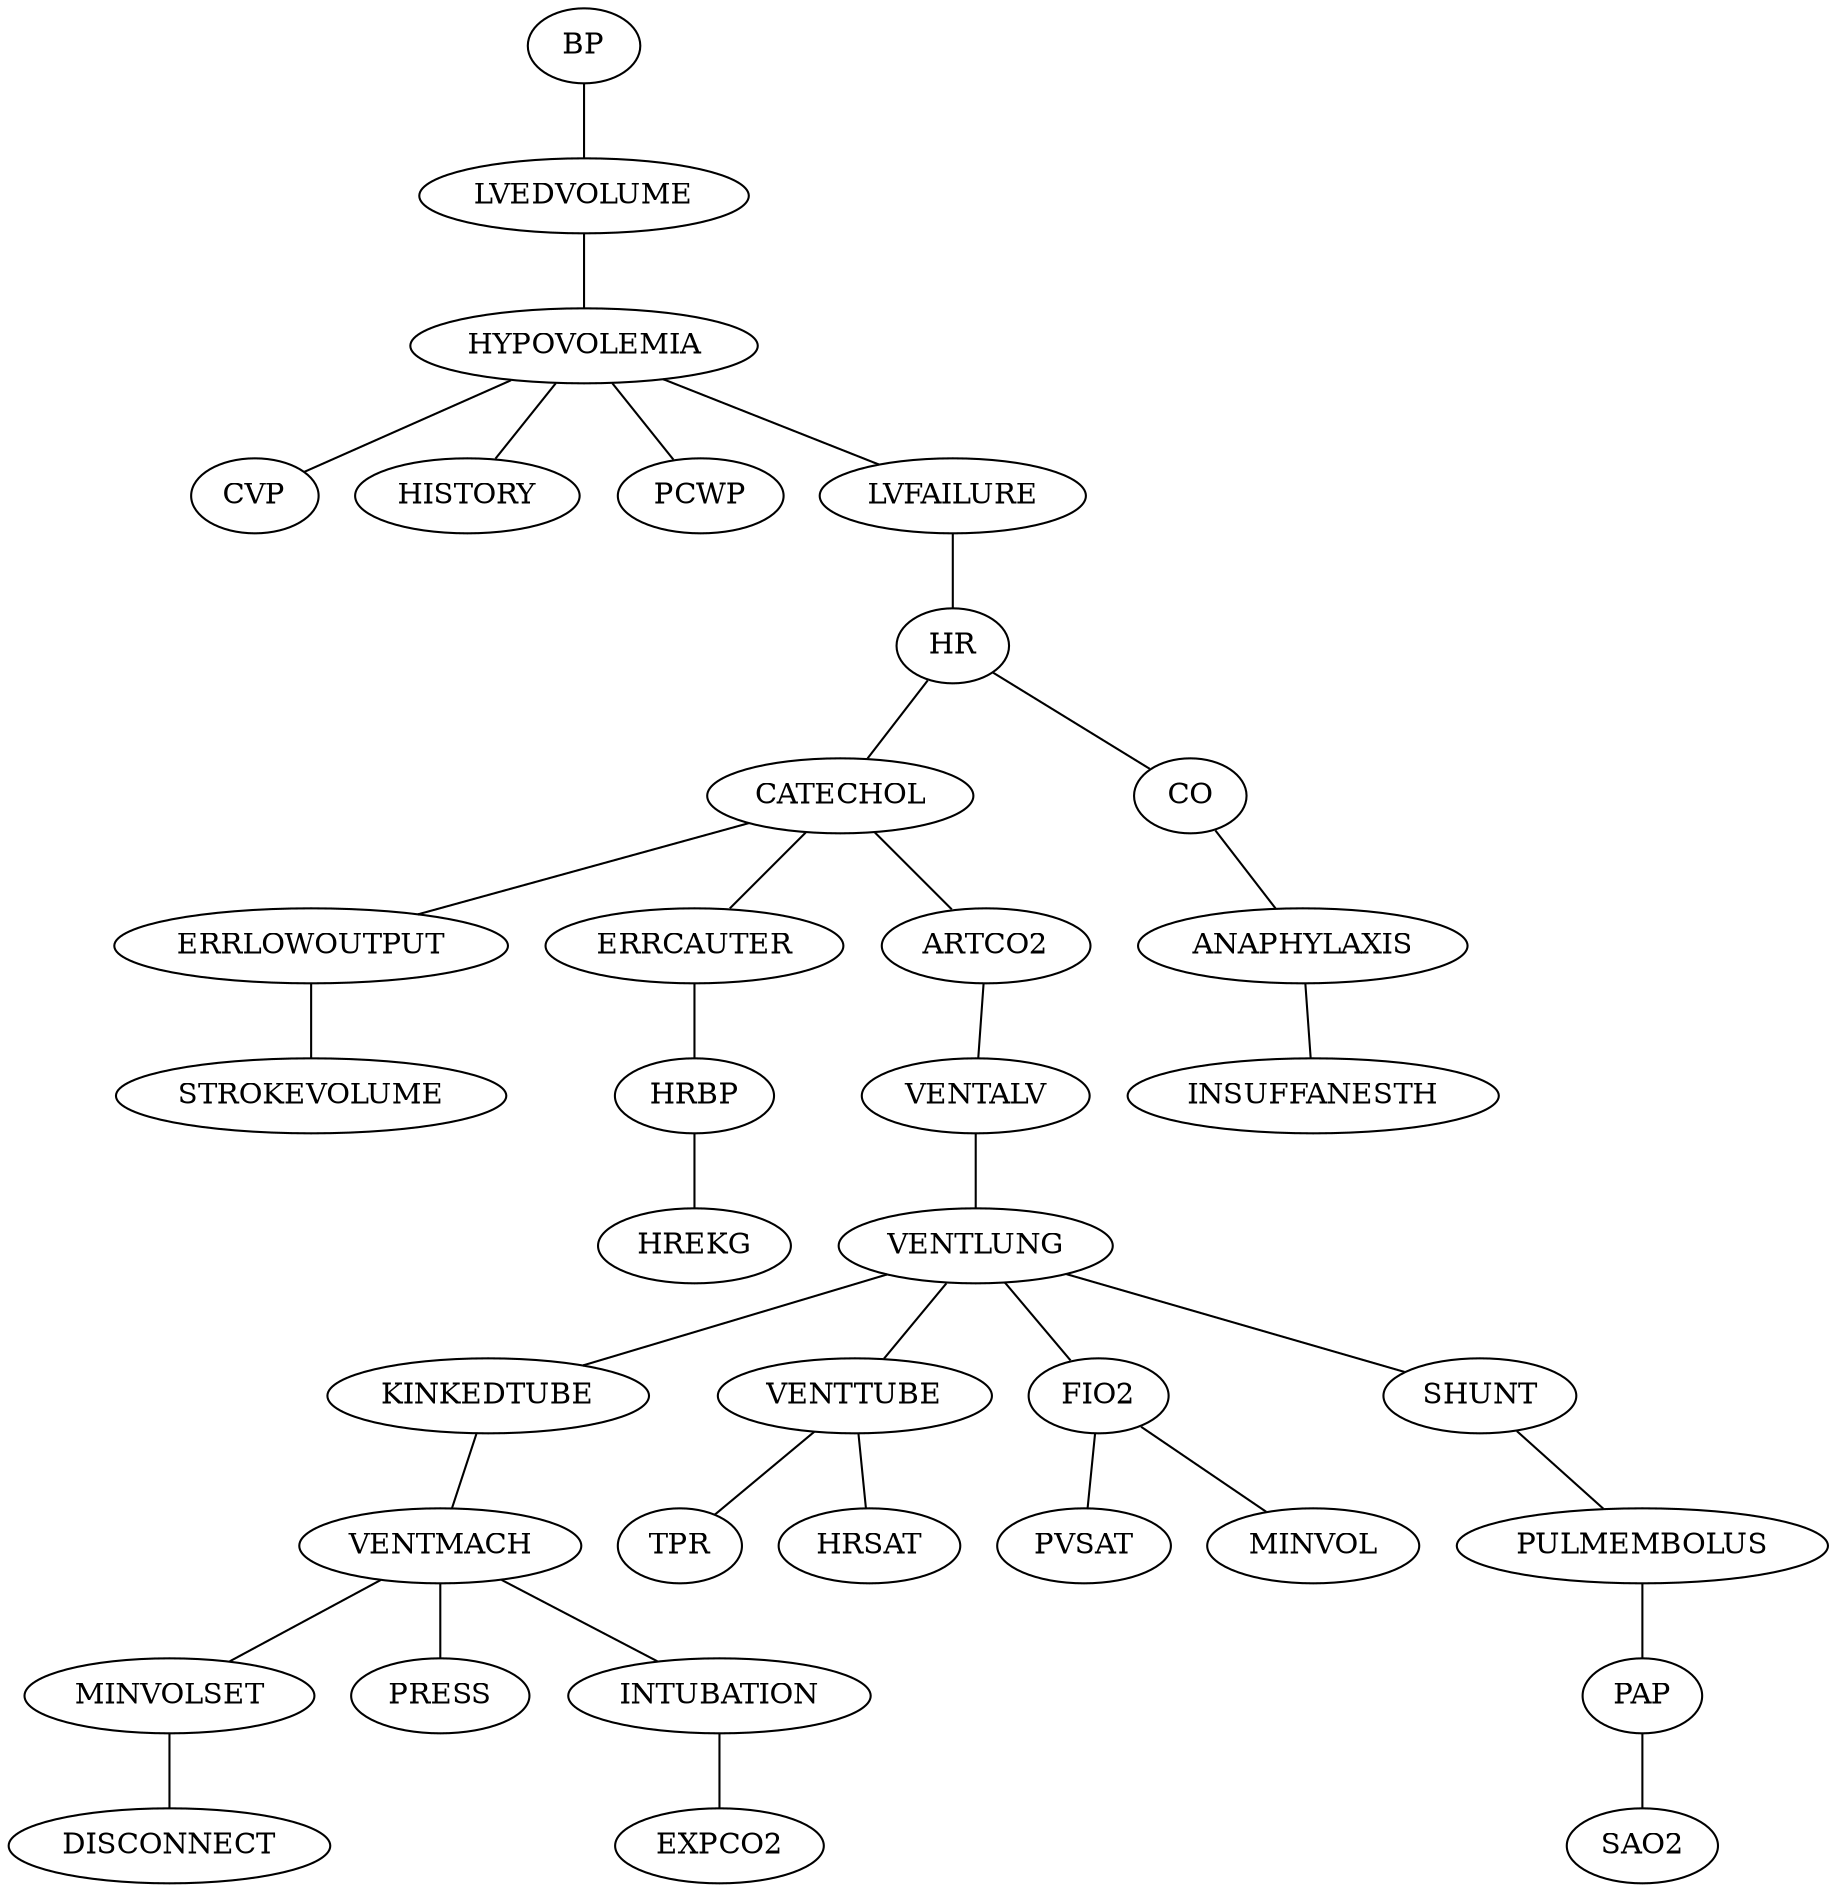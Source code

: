 graph {
	BP -- LVEDVOLUME
	LVEDVOLUME -- HYPOVOLEMIA
	HYPOVOLEMIA -- CVP
	HYPOVOLEMIA -- HISTORY
	HYPOVOLEMIA -- PCWP
	HYPOVOLEMIA -- LVFAILURE
	LVFAILURE -- HR
	HR -- CATECHOL
	CATECHOL -- ERRLOWOUTPUT
	CATECHOL -- ERRCAUTER
	ERRCAUTER -- HRBP
	HRBP -- HREKG
	CATECHOL -- ARTCO2
	ERRLOWOUTPUT -- STROKEVOLUME
	HR -- CO
	CO -- ANAPHYLAXIS
	ARTCO2 -- VENTALV
	VENTALV -- VENTLUNG
	VENTLUNG -- KINKEDTUBE
	VENTLUNG -- VENTTUBE
	VENTLUNG -- FIO2
	FIO2 -- PVSAT
	KINKEDTUBE -- VENTMACH
	VENTMACH -- MINVOLSET
	MINVOLSET -- DISCONNECT
	VENTMACH -- PRESS
	VENTTUBE -- TPR
	VENTMACH -- INTUBATION
	VENTLUNG -- SHUNT
	SHUNT -- PULMEMBOLUS
	FIO2 -- MINVOL
	INTUBATION -- EXPCO2
	PULMEMBOLUS -- PAP
	PAP -- SAO2
	ANAPHYLAXIS -- INSUFFANESTH
	VENTTUBE -- HRSAT
}
